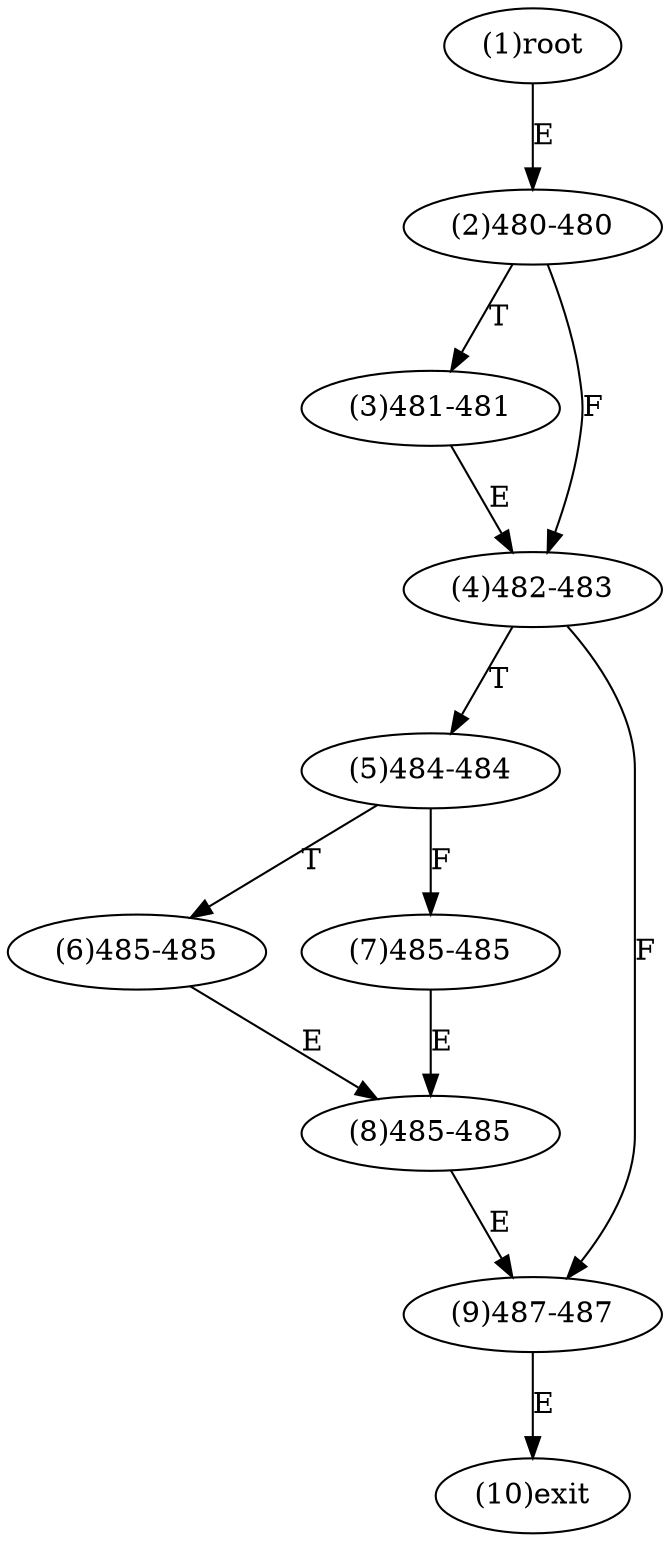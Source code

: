 digraph "" { 
1[ label="(1)root"];
2[ label="(2)480-480"];
3[ label="(3)481-481"];
4[ label="(4)482-483"];
5[ label="(5)484-484"];
6[ label="(6)485-485"];
7[ label="(7)485-485"];
8[ label="(8)485-485"];
9[ label="(9)487-487"];
10[ label="(10)exit"];
1->2[ label="E"];
2->4[ label="F"];
2->3[ label="T"];
3->4[ label="E"];
4->9[ label="F"];
4->5[ label="T"];
5->7[ label="F"];
5->6[ label="T"];
6->8[ label="E"];
7->8[ label="E"];
8->9[ label="E"];
9->10[ label="E"];
}